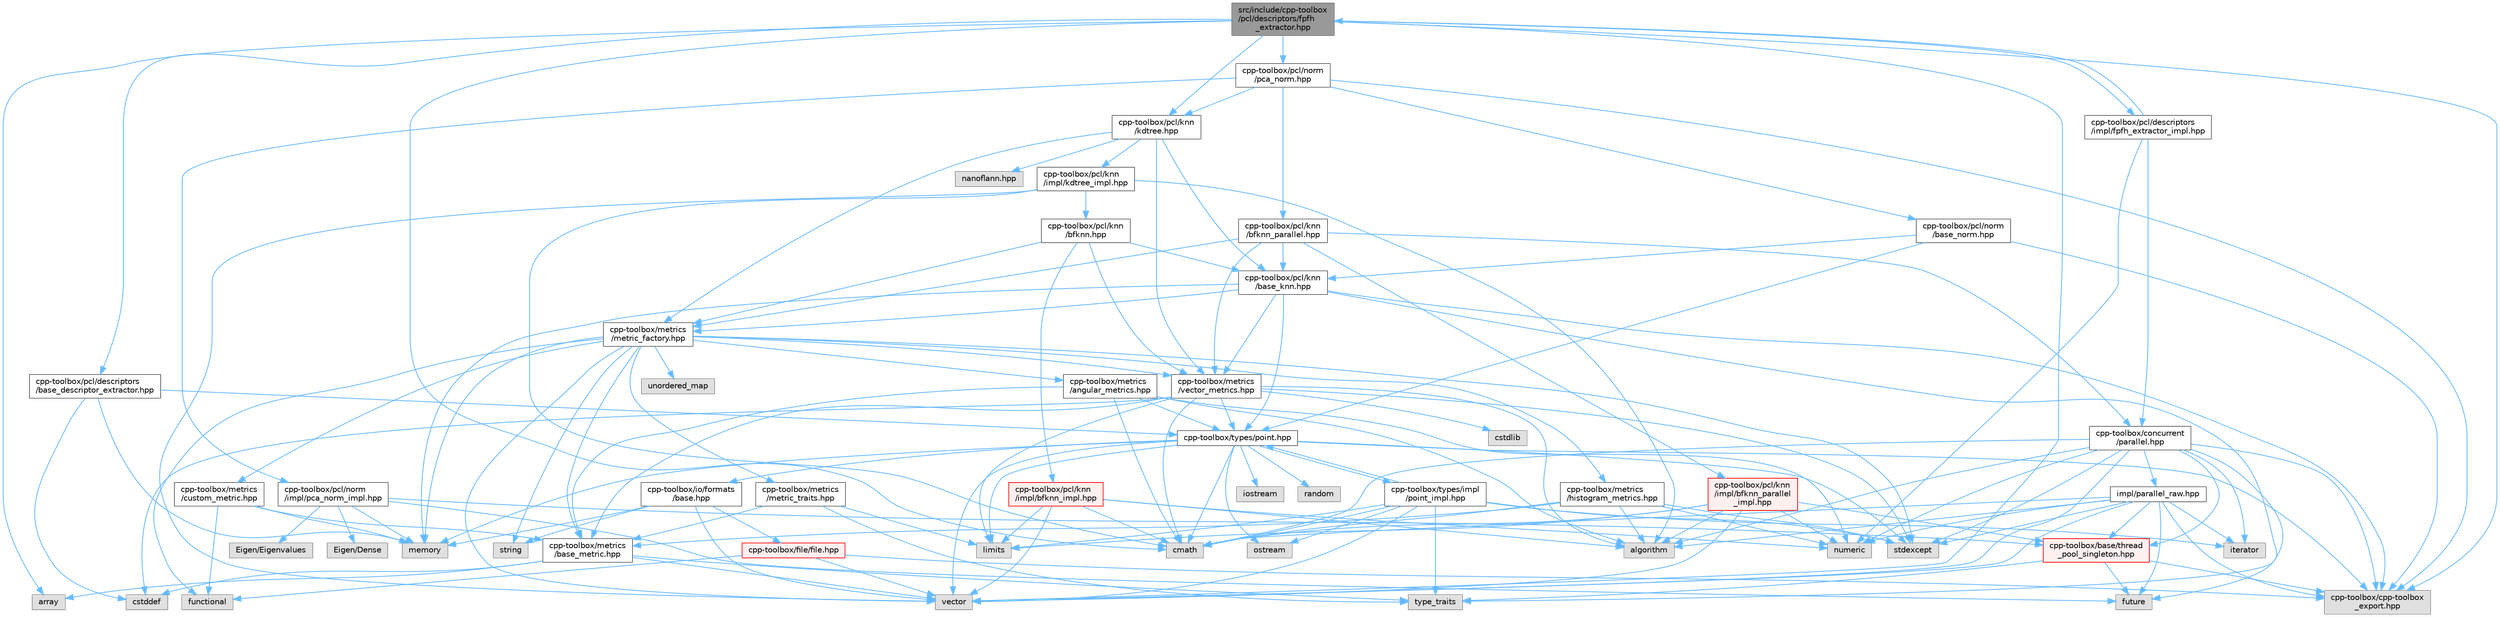 digraph "src/include/cpp-toolbox/pcl/descriptors/fpfh_extractor.hpp"
{
 // LATEX_PDF_SIZE
  bgcolor="transparent";
  edge [fontname=Helvetica,fontsize=10,labelfontname=Helvetica,labelfontsize=10];
  node [fontname=Helvetica,fontsize=10,shape=box,height=0.2,width=0.4];
  Node1 [id="Node000001",label="src/include/cpp-toolbox\l/pcl/descriptors/fpfh\l_extractor.hpp",height=0.2,width=0.4,color="gray40", fillcolor="grey60", style="filled", fontcolor="black",tooltip=" "];
  Node1 -> Node2 [id="edge1_Node000001_Node000002",color="steelblue1",style="solid",tooltip=" "];
  Node2 [id="Node000002",label="array",height=0.2,width=0.4,color="grey60", fillcolor="#E0E0E0", style="filled",tooltip=" "];
  Node1 -> Node3 [id="edge2_Node000001_Node000003",color="steelblue1",style="solid",tooltip=" "];
  Node3 [id="Node000003",label="cmath",height=0.2,width=0.4,color="grey60", fillcolor="#E0E0E0", style="filled",tooltip=" "];
  Node1 -> Node4 [id="edge3_Node000001_Node000004",color="steelblue1",style="solid",tooltip=" "];
  Node4 [id="Node000004",label="vector",height=0.2,width=0.4,color="grey60", fillcolor="#E0E0E0", style="filled",tooltip=" "];
  Node1 -> Node5 [id="edge4_Node000001_Node000005",color="steelblue1",style="solid",tooltip=" "];
  Node5 [id="Node000005",label="cpp-toolbox/cpp-toolbox\l_export.hpp",height=0.2,width=0.4,color="grey60", fillcolor="#E0E0E0", style="filled",tooltip=" "];
  Node1 -> Node6 [id="edge5_Node000001_Node000006",color="steelblue1",style="solid",tooltip=" "];
  Node6 [id="Node000006",label="cpp-toolbox/pcl/descriptors\l/base_descriptor_extractor.hpp",height=0.2,width=0.4,color="grey40", fillcolor="white", style="filled",URL="$base__descriptor__extractor_8hpp.html",tooltip=" "];
  Node6 -> Node7 [id="edge6_Node000006_Node000007",color="steelblue1",style="solid",tooltip=" "];
  Node7 [id="Node000007",label="cstddef",height=0.2,width=0.4,color="grey60", fillcolor="#E0E0E0", style="filled",tooltip=" "];
  Node6 -> Node8 [id="edge7_Node000006_Node000008",color="steelblue1",style="solid",tooltip=" "];
  Node8 [id="Node000008",label="memory",height=0.2,width=0.4,color="grey60", fillcolor="#E0E0E0", style="filled",tooltip=" "];
  Node6 -> Node9 [id="edge8_Node000006_Node000009",color="steelblue1",style="solid",tooltip=" "];
  Node9 [id="Node000009",label="cpp-toolbox/types/point.hpp",height=0.2,width=0.4,color="grey40", fillcolor="white", style="filled",URL="$point_8hpp.html",tooltip=" "];
  Node9 -> Node3 [id="edge9_Node000009_Node000003",color="steelblue1",style="solid",tooltip=" "];
  Node9 -> Node10 [id="edge10_Node000009_Node000010",color="steelblue1",style="solid",tooltip=" "];
  Node10 [id="Node000010",label="iostream",height=0.2,width=0.4,color="grey60", fillcolor="#E0E0E0", style="filled",tooltip=" "];
  Node9 -> Node11 [id="edge11_Node000009_Node000011",color="steelblue1",style="solid",tooltip=" "];
  Node11 [id="Node000011",label="limits",height=0.2,width=0.4,color="grey60", fillcolor="#E0E0E0", style="filled",tooltip=" "];
  Node9 -> Node8 [id="edge12_Node000009_Node000008",color="steelblue1",style="solid",tooltip=" "];
  Node9 -> Node12 [id="edge13_Node000009_Node000012",color="steelblue1",style="solid",tooltip=" "];
  Node12 [id="Node000012",label="ostream",height=0.2,width=0.4,color="grey60", fillcolor="#E0E0E0", style="filled",tooltip=" "];
  Node9 -> Node13 [id="edge14_Node000009_Node000013",color="steelblue1",style="solid",tooltip=" "];
  Node13 [id="Node000013",label="random",height=0.2,width=0.4,color="grey60", fillcolor="#E0E0E0", style="filled",tooltip=" "];
  Node9 -> Node14 [id="edge15_Node000009_Node000014",color="steelblue1",style="solid",tooltip=" "];
  Node14 [id="Node000014",label="stdexcept",height=0.2,width=0.4,color="grey60", fillcolor="#E0E0E0", style="filled",tooltip=" "];
  Node9 -> Node4 [id="edge16_Node000009_Node000004",color="steelblue1",style="solid",tooltip=" "];
  Node9 -> Node5 [id="edge17_Node000009_Node000005",color="steelblue1",style="solid",tooltip=" "];
  Node9 -> Node15 [id="edge18_Node000009_Node000015",color="steelblue1",style="solid",tooltip=" "];
  Node15 [id="Node000015",label="cpp-toolbox/io/formats\l/base.hpp",height=0.2,width=0.4,color="grey40", fillcolor="white", style="filled",URL="$io_2formats_2base_8hpp.html",tooltip=" "];
  Node15 -> Node8 [id="edge19_Node000015_Node000008",color="steelblue1",style="solid",tooltip=" "];
  Node15 -> Node16 [id="edge20_Node000015_Node000016",color="steelblue1",style="solid",tooltip=" "];
  Node16 [id="Node000016",label="string",height=0.2,width=0.4,color="grey60", fillcolor="#E0E0E0", style="filled",tooltip=" "];
  Node15 -> Node4 [id="edge21_Node000015_Node000004",color="steelblue1",style="solid",tooltip=" "];
  Node15 -> Node17 [id="edge22_Node000015_Node000017",color="steelblue1",style="solid",tooltip=" "];
  Node17 [id="Node000017",label="cpp-toolbox/file/file.hpp",height=0.2,width=0.4,color="red", fillcolor="#FFF0F0", style="filled",URL="$file_8hpp.html",tooltip=" "];
  Node17 -> Node19 [id="edge23_Node000017_Node000019",color="steelblue1",style="solid",tooltip=" "];
  Node19 [id="Node000019",label="functional",height=0.2,width=0.4,color="grey60", fillcolor="#E0E0E0", style="filled",tooltip=" "];
  Node17 -> Node4 [id="edge24_Node000017_Node000004",color="steelblue1",style="solid",tooltip=" "];
  Node17 -> Node5 [id="edge25_Node000017_Node000005",color="steelblue1",style="solid",tooltip=" "];
  Node9 -> Node25 [id="edge26_Node000009_Node000025",color="steelblue1",style="solid",tooltip=" "];
  Node25 [id="Node000025",label="cpp-toolbox/types/impl\l/point_impl.hpp",height=0.2,width=0.4,color="grey40", fillcolor="white", style="filled",URL="$point__impl_8hpp.html",tooltip=" "];
  Node25 -> Node3 [id="edge27_Node000025_Node000003",color="steelblue1",style="solid",tooltip=" "];
  Node25 -> Node26 [id="edge28_Node000025_Node000026",color="steelblue1",style="solid",tooltip=" "];
  Node26 [id="Node000026",label="iterator",height=0.2,width=0.4,color="grey60", fillcolor="#E0E0E0", style="filled",tooltip=" "];
  Node25 -> Node11 [id="edge29_Node000025_Node000011",color="steelblue1",style="solid",tooltip=" "];
  Node25 -> Node12 [id="edge30_Node000025_Node000012",color="steelblue1",style="solid",tooltip=" "];
  Node25 -> Node14 [id="edge31_Node000025_Node000014",color="steelblue1",style="solid",tooltip=" "];
  Node25 -> Node27 [id="edge32_Node000025_Node000027",color="steelblue1",style="solid",tooltip=" "];
  Node27 [id="Node000027",label="type_traits",height=0.2,width=0.4,color="grey60", fillcolor="#E0E0E0", style="filled",tooltip=" "];
  Node25 -> Node4 [id="edge33_Node000025_Node000004",color="steelblue1",style="solid",tooltip=" "];
  Node25 -> Node9 [id="edge34_Node000025_Node000009",color="steelblue1",style="solid",tooltip=" "];
  Node1 -> Node28 [id="edge35_Node000001_Node000028",color="steelblue1",style="solid",tooltip=" "];
  Node28 [id="Node000028",label="cpp-toolbox/pcl/knn\l/kdtree.hpp",height=0.2,width=0.4,color="grey40", fillcolor="white", style="filled",URL="$kdtree_8hpp.html",tooltip=" "];
  Node28 -> Node29 [id="edge36_Node000028_Node000029",color="steelblue1",style="solid",tooltip=" "];
  Node29 [id="Node000029",label="cpp-toolbox/pcl/knn\l/base_knn.hpp",height=0.2,width=0.4,color="grey40", fillcolor="white", style="filled",URL="$base__knn_8hpp.html",tooltip=" "];
  Node29 -> Node8 [id="edge37_Node000029_Node000008",color="steelblue1",style="solid",tooltip=" "];
  Node29 -> Node27 [id="edge38_Node000029_Node000027",color="steelblue1",style="solid",tooltip=" "];
  Node29 -> Node5 [id="edge39_Node000029_Node000005",color="steelblue1",style="solid",tooltip=" "];
  Node29 -> Node9 [id="edge40_Node000029_Node000009",color="steelblue1",style="solid",tooltip=" "];
  Node29 -> Node30 [id="edge41_Node000029_Node000030",color="steelblue1",style="solid",tooltip=" "];
  Node30 [id="Node000030",label="cpp-toolbox/metrics\l/vector_metrics.hpp",height=0.2,width=0.4,color="grey40", fillcolor="white", style="filled",URL="$vector__metrics_8hpp.html",tooltip=" "];
  Node30 -> Node31 [id="edge42_Node000030_Node000031",color="steelblue1",style="solid",tooltip=" "];
  Node31 [id="Node000031",label="algorithm",height=0.2,width=0.4,color="grey60", fillcolor="#E0E0E0", style="filled",tooltip=" "];
  Node30 -> Node3 [id="edge43_Node000030_Node000003",color="steelblue1",style="solid",tooltip=" "];
  Node30 -> Node7 [id="edge44_Node000030_Node000007",color="steelblue1",style="solid",tooltip=" "];
  Node30 -> Node32 [id="edge45_Node000030_Node000032",color="steelblue1",style="solid",tooltip=" "];
  Node32 [id="Node000032",label="cstdlib",height=0.2,width=0.4,color="grey60", fillcolor="#E0E0E0", style="filled",tooltip=" "];
  Node30 -> Node11 [id="edge46_Node000030_Node000011",color="steelblue1",style="solid",tooltip=" "];
  Node30 -> Node14 [id="edge47_Node000030_Node000014",color="steelblue1",style="solid",tooltip=" "];
  Node30 -> Node33 [id="edge48_Node000030_Node000033",color="steelblue1",style="solid",tooltip=" "];
  Node33 [id="Node000033",label="cpp-toolbox/metrics\l/base_metric.hpp",height=0.2,width=0.4,color="grey40", fillcolor="white", style="filled",URL="$base__metric_8hpp.html",tooltip=" "];
  Node33 -> Node7 [id="edge49_Node000033_Node000007",color="steelblue1",style="solid",tooltip=" "];
  Node33 -> Node4 [id="edge50_Node000033_Node000004",color="steelblue1",style="solid",tooltip=" "];
  Node33 -> Node2 [id="edge51_Node000033_Node000002",color="steelblue1",style="solid",tooltip=" "];
  Node33 -> Node27 [id="edge52_Node000033_Node000027",color="steelblue1",style="solid",tooltip=" "];
  Node30 -> Node9 [id="edge53_Node000030_Node000009",color="steelblue1",style="solid",tooltip=" "];
  Node29 -> Node34 [id="edge54_Node000029_Node000034",color="steelblue1",style="solid",tooltip=" "];
  Node34 [id="Node000034",label="cpp-toolbox/metrics\l/metric_factory.hpp",height=0.2,width=0.4,color="grey40", fillcolor="white", style="filled",URL="$metric__factory_8hpp.html",tooltip=" "];
  Node34 -> Node8 [id="edge55_Node000034_Node000008",color="steelblue1",style="solid",tooltip=" "];
  Node34 -> Node16 [id="edge56_Node000034_Node000016",color="steelblue1",style="solid",tooltip=" "];
  Node34 -> Node35 [id="edge57_Node000034_Node000035",color="steelblue1",style="solid",tooltip=" "];
  Node35 [id="Node000035",label="unordered_map",height=0.2,width=0.4,color="grey60", fillcolor="#E0E0E0", style="filled",tooltip=" "];
  Node34 -> Node19 [id="edge58_Node000034_Node000019",color="steelblue1",style="solid",tooltip=" "];
  Node34 -> Node14 [id="edge59_Node000034_Node000014",color="steelblue1",style="solid",tooltip=" "];
  Node34 -> Node4 [id="edge60_Node000034_Node000004",color="steelblue1",style="solid",tooltip=" "];
  Node34 -> Node33 [id="edge61_Node000034_Node000033",color="steelblue1",style="solid",tooltip=" "];
  Node34 -> Node36 [id="edge62_Node000034_Node000036",color="steelblue1",style="solid",tooltip=" "];
  Node36 [id="Node000036",label="cpp-toolbox/metrics\l/metric_traits.hpp",height=0.2,width=0.4,color="grey40", fillcolor="white", style="filled",URL="$metric__traits_8hpp.html",tooltip=" "];
  Node36 -> Node27 [id="edge63_Node000036_Node000027",color="steelblue1",style="solid",tooltip=" "];
  Node36 -> Node11 [id="edge64_Node000036_Node000011",color="steelblue1",style="solid",tooltip=" "];
  Node36 -> Node33 [id="edge65_Node000036_Node000033",color="steelblue1",style="solid",tooltip=" "];
  Node34 -> Node30 [id="edge66_Node000034_Node000030",color="steelblue1",style="solid",tooltip=" "];
  Node34 -> Node37 [id="edge67_Node000034_Node000037",color="steelblue1",style="solid",tooltip=" "];
  Node37 [id="Node000037",label="cpp-toolbox/metrics\l/histogram_metrics.hpp",height=0.2,width=0.4,color="grey40", fillcolor="white", style="filled",URL="$histogram__metrics_8hpp.html",tooltip=" "];
  Node37 -> Node31 [id="edge68_Node000037_Node000031",color="steelblue1",style="solid",tooltip=" "];
  Node37 -> Node3 [id="edge69_Node000037_Node000003",color="steelblue1",style="solid",tooltip=" "];
  Node37 -> Node38 [id="edge70_Node000037_Node000038",color="steelblue1",style="solid",tooltip=" "];
  Node38 [id="Node000038",label="numeric",height=0.2,width=0.4,color="grey60", fillcolor="#E0E0E0", style="filled",tooltip=" "];
  Node37 -> Node14 [id="edge71_Node000037_Node000014",color="steelblue1",style="solid",tooltip=" "];
  Node37 -> Node33 [id="edge72_Node000037_Node000033",color="steelblue1",style="solid",tooltip=" "];
  Node34 -> Node39 [id="edge73_Node000034_Node000039",color="steelblue1",style="solid",tooltip=" "];
  Node39 [id="Node000039",label="cpp-toolbox/metrics\l/angular_metrics.hpp",height=0.2,width=0.4,color="grey40", fillcolor="white", style="filled",URL="$angular__metrics_8hpp.html",tooltip=" "];
  Node39 -> Node31 [id="edge74_Node000039_Node000031",color="steelblue1",style="solid",tooltip=" "];
  Node39 -> Node3 [id="edge75_Node000039_Node000003",color="steelblue1",style="solid",tooltip=" "];
  Node39 -> Node38 [id="edge76_Node000039_Node000038",color="steelblue1",style="solid",tooltip=" "];
  Node39 -> Node33 [id="edge77_Node000039_Node000033",color="steelblue1",style="solid",tooltip=" "];
  Node39 -> Node9 [id="edge78_Node000039_Node000009",color="steelblue1",style="solid",tooltip=" "];
  Node34 -> Node40 [id="edge79_Node000034_Node000040",color="steelblue1",style="solid",tooltip=" "];
  Node40 [id="Node000040",label="cpp-toolbox/metrics\l/custom_metric.hpp",height=0.2,width=0.4,color="grey40", fillcolor="white", style="filled",URL="$custom__metric_8hpp.html",tooltip=" "];
  Node40 -> Node19 [id="edge80_Node000040_Node000019",color="steelblue1",style="solid",tooltip=" "];
  Node40 -> Node8 [id="edge81_Node000040_Node000008",color="steelblue1",style="solid",tooltip=" "];
  Node40 -> Node33 [id="edge82_Node000040_Node000033",color="steelblue1",style="solid",tooltip=" "];
  Node28 -> Node34 [id="edge83_Node000028_Node000034",color="steelblue1",style="solid",tooltip=" "];
  Node28 -> Node30 [id="edge84_Node000028_Node000030",color="steelblue1",style="solid",tooltip=" "];
  Node28 -> Node41 [id="edge85_Node000028_Node000041",color="steelblue1",style="solid",tooltip=" "];
  Node41 [id="Node000041",label="nanoflann.hpp",height=0.2,width=0.4,color="grey60", fillcolor="#E0E0E0", style="filled",tooltip=" "];
  Node28 -> Node42 [id="edge86_Node000028_Node000042",color="steelblue1",style="solid",tooltip=" "];
  Node42 [id="Node000042",label="cpp-toolbox/pcl/knn\l/impl/kdtree_impl.hpp",height=0.2,width=0.4,color="grey40", fillcolor="white", style="filled",URL="$kdtree__impl_8hpp.html",tooltip=" "];
  Node42 -> Node31 [id="edge87_Node000042_Node000031",color="steelblue1",style="solid",tooltip=" "];
  Node42 -> Node3 [id="edge88_Node000042_Node000003",color="steelblue1",style="solid",tooltip=" "];
  Node42 -> Node4 [id="edge89_Node000042_Node000004",color="steelblue1",style="solid",tooltip=" "];
  Node42 -> Node43 [id="edge90_Node000042_Node000043",color="steelblue1",style="solid",tooltip=" "];
  Node43 [id="Node000043",label="cpp-toolbox/pcl/knn\l/bfknn.hpp",height=0.2,width=0.4,color="grey40", fillcolor="white", style="filled",URL="$bfknn_8hpp.html",tooltip=" "];
  Node43 -> Node29 [id="edge91_Node000043_Node000029",color="steelblue1",style="solid",tooltip=" "];
  Node43 -> Node34 [id="edge92_Node000043_Node000034",color="steelblue1",style="solid",tooltip=" "];
  Node43 -> Node30 [id="edge93_Node000043_Node000030",color="steelblue1",style="solid",tooltip=" "];
  Node43 -> Node44 [id="edge94_Node000043_Node000044",color="steelblue1",style="solid",tooltip=" "];
  Node44 [id="Node000044",label="cpp-toolbox/pcl/knn\l/impl/bfknn_impl.hpp",height=0.2,width=0.4,color="red", fillcolor="#FFF0F0", style="filled",URL="$bfknn__impl_8hpp.html",tooltip=" "];
  Node44 -> Node31 [id="edge95_Node000044_Node000031",color="steelblue1",style="solid",tooltip=" "];
  Node44 -> Node3 [id="edge96_Node000044_Node000003",color="steelblue1",style="solid",tooltip=" "];
  Node44 -> Node11 [id="edge97_Node000044_Node000011",color="steelblue1",style="solid",tooltip=" "];
  Node44 -> Node38 [id="edge98_Node000044_Node000038",color="steelblue1",style="solid",tooltip=" "];
  Node44 -> Node4 [id="edge99_Node000044_Node000004",color="steelblue1",style="solid",tooltip=" "];
  Node1 -> Node46 [id="edge100_Node000001_Node000046",color="steelblue1",style="solid",tooltip=" "];
  Node46 [id="Node000046",label="cpp-toolbox/pcl/norm\l/pca_norm.hpp",height=0.2,width=0.4,color="grey40", fillcolor="white", style="filled",URL="$pca__norm_8hpp.html",tooltip=" "];
  Node46 -> Node5 [id="edge101_Node000046_Node000005",color="steelblue1",style="solid",tooltip=" "];
  Node46 -> Node47 [id="edge102_Node000046_Node000047",color="steelblue1",style="solid",tooltip=" "];
  Node47 [id="Node000047",label="cpp-toolbox/pcl/knn\l/bfknn_parallel.hpp",height=0.2,width=0.4,color="grey40", fillcolor="white", style="filled",URL="$bfknn__parallel_8hpp.html",tooltip=" "];
  Node47 -> Node48 [id="edge103_Node000047_Node000048",color="steelblue1",style="solid",tooltip=" "];
  Node48 [id="Node000048",label="cpp-toolbox/concurrent\l/parallel.hpp",height=0.2,width=0.4,color="grey40", fillcolor="white", style="filled",URL="$parallel_8hpp.html",tooltip=" "];
  Node48 -> Node31 [id="edge104_Node000048_Node000031",color="steelblue1",style="solid",tooltip=" "];
  Node48 -> Node3 [id="edge105_Node000048_Node000003",color="steelblue1",style="solid",tooltip=" "];
  Node48 -> Node49 [id="edge106_Node000048_Node000049",color="steelblue1",style="solid",tooltip=" "];
  Node49 [id="Node000049",label="future",height=0.2,width=0.4,color="grey60", fillcolor="#E0E0E0", style="filled",tooltip=" "];
  Node48 -> Node26 [id="edge107_Node000048_Node000026",color="steelblue1",style="solid",tooltip=" "];
  Node48 -> Node38 [id="edge108_Node000048_Node000038",color="steelblue1",style="solid",tooltip=" "];
  Node48 -> Node14 [id="edge109_Node000048_Node000014",color="steelblue1",style="solid",tooltip=" "];
  Node48 -> Node4 [id="edge110_Node000048_Node000004",color="steelblue1",style="solid",tooltip=" "];
  Node48 -> Node5 [id="edge111_Node000048_Node000005",color="steelblue1",style="solid",tooltip=" "];
  Node48 -> Node50 [id="edge112_Node000048_Node000050",color="steelblue1",style="solid",tooltip=" "];
  Node50 [id="Node000050",label="cpp-toolbox/base/thread\l_pool_singleton.hpp",height=0.2,width=0.4,color="red", fillcolor="#FFF0F0", style="filled",URL="$thread__pool__singleton_8hpp.html",tooltip=" "];
  Node50 -> Node49 [id="edge113_Node000050_Node000049",color="steelblue1",style="solid",tooltip=" "];
  Node50 -> Node27 [id="edge114_Node000050_Node000027",color="steelblue1",style="solid",tooltip=" "];
  Node50 -> Node5 [id="edge115_Node000050_Node000005",color="steelblue1",style="solid",tooltip=" "];
  Node48 -> Node58 [id="edge116_Node000048_Node000058",color="steelblue1",style="solid",tooltip=" "];
  Node58 [id="Node000058",label="impl/parallel_raw.hpp",height=0.2,width=0.4,color="grey40", fillcolor="white", style="filled",URL="$parallel__raw_8hpp.html",tooltip=" "];
  Node58 -> Node31 [id="edge117_Node000058_Node000031",color="steelblue1",style="solid",tooltip=" "];
  Node58 -> Node3 [id="edge118_Node000058_Node000003",color="steelblue1",style="solid",tooltip=" "];
  Node58 -> Node49 [id="edge119_Node000058_Node000049",color="steelblue1",style="solid",tooltip=" "];
  Node58 -> Node26 [id="edge120_Node000058_Node000026",color="steelblue1",style="solid",tooltip=" "];
  Node58 -> Node38 [id="edge121_Node000058_Node000038",color="steelblue1",style="solid",tooltip=" "];
  Node58 -> Node14 [id="edge122_Node000058_Node000014",color="steelblue1",style="solid",tooltip=" "];
  Node58 -> Node4 [id="edge123_Node000058_Node000004",color="steelblue1",style="solid",tooltip=" "];
  Node58 -> Node50 [id="edge124_Node000058_Node000050",color="steelblue1",style="solid",tooltip=" "];
  Node58 -> Node5 [id="edge125_Node000058_Node000005",color="steelblue1",style="solid",tooltip=" "];
  Node47 -> Node29 [id="edge126_Node000047_Node000029",color="steelblue1",style="solid",tooltip=" "];
  Node47 -> Node34 [id="edge127_Node000047_Node000034",color="steelblue1",style="solid",tooltip=" "];
  Node47 -> Node30 [id="edge128_Node000047_Node000030",color="steelblue1",style="solid",tooltip=" "];
  Node47 -> Node59 [id="edge129_Node000047_Node000059",color="steelblue1",style="solid",tooltip=" "];
  Node59 [id="Node000059",label="cpp-toolbox/pcl/knn\l/impl/bfknn_parallel\l_impl.hpp",height=0.2,width=0.4,color="red", fillcolor="#FFF0F0", style="filled",URL="$bfknn__parallel__impl_8hpp.html",tooltip=" "];
  Node59 -> Node31 [id="edge130_Node000059_Node000031",color="steelblue1",style="solid",tooltip=" "];
  Node59 -> Node3 [id="edge131_Node000059_Node000003",color="steelblue1",style="solid",tooltip=" "];
  Node59 -> Node11 [id="edge132_Node000059_Node000011",color="steelblue1",style="solid",tooltip=" "];
  Node59 -> Node38 [id="edge133_Node000059_Node000038",color="steelblue1",style="solid",tooltip=" "];
  Node59 -> Node4 [id="edge134_Node000059_Node000004",color="steelblue1",style="solid",tooltip=" "];
  Node59 -> Node50 [id="edge135_Node000059_Node000050",color="steelblue1",style="solid",tooltip=" "];
  Node46 -> Node28 [id="edge136_Node000046_Node000028",color="steelblue1",style="solid",tooltip=" "];
  Node46 -> Node60 [id="edge137_Node000046_Node000060",color="steelblue1",style="solid",tooltip=" "];
  Node60 [id="Node000060",label="cpp-toolbox/pcl/norm\l/base_norm.hpp",height=0.2,width=0.4,color="grey40", fillcolor="white", style="filled",URL="$base__norm_8hpp.html",tooltip=" "];
  Node60 -> Node5 [id="edge138_Node000060_Node000005",color="steelblue1",style="solid",tooltip=" "];
  Node60 -> Node29 [id="edge139_Node000060_Node000029",color="steelblue1",style="solid",tooltip=" "];
  Node60 -> Node9 [id="edge140_Node000060_Node000009",color="steelblue1",style="solid",tooltip=" "];
  Node46 -> Node61 [id="edge141_Node000046_Node000061",color="steelblue1",style="solid",tooltip=" "];
  Node61 [id="Node000061",label="cpp-toolbox/pcl/norm\l/impl/pca_norm_impl.hpp",height=0.2,width=0.4,color="grey40", fillcolor="white", style="filled",URL="$pca__norm__impl_8hpp.html",tooltip=" "];
  Node61 -> Node62 [id="edge142_Node000061_Node000062",color="steelblue1",style="solid",tooltip=" "];
  Node62 [id="Node000062",label="Eigen/Dense",height=0.2,width=0.4,color="grey60", fillcolor="#E0E0E0", style="filled",tooltip=" "];
  Node61 -> Node63 [id="edge143_Node000061_Node000063",color="steelblue1",style="solid",tooltip=" "];
  Node63 [id="Node000063",label="Eigen/Eigenvalues",height=0.2,width=0.4,color="grey60", fillcolor="#E0E0E0", style="filled",tooltip=" "];
  Node61 -> Node50 [id="edge144_Node000061_Node000050",color="steelblue1",style="solid",tooltip=" "];
  Node61 -> Node49 [id="edge145_Node000061_Node000049",color="steelblue1",style="solid",tooltip=" "];
  Node61 -> Node8 [id="edge146_Node000061_Node000008",color="steelblue1",style="solid",tooltip=" "];
  Node1 -> Node64 [id="edge147_Node000001_Node000064",color="steelblue1",style="solid",tooltip=" "];
  Node64 [id="Node000064",label="cpp-toolbox/pcl/descriptors\l/impl/fpfh_extractor_impl.hpp",height=0.2,width=0.4,color="grey40", fillcolor="white", style="filled",URL="$fpfh__extractor__impl_8hpp.html",tooltip=" "];
  Node64 -> Node1 [id="edge148_Node000064_Node000001",color="steelblue1",style="solid",tooltip=" "];
  Node64 -> Node38 [id="edge149_Node000064_Node000038",color="steelblue1",style="solid",tooltip=" "];
  Node64 -> Node48 [id="edge150_Node000064_Node000048",color="steelblue1",style="solid",tooltip=" "];
}
